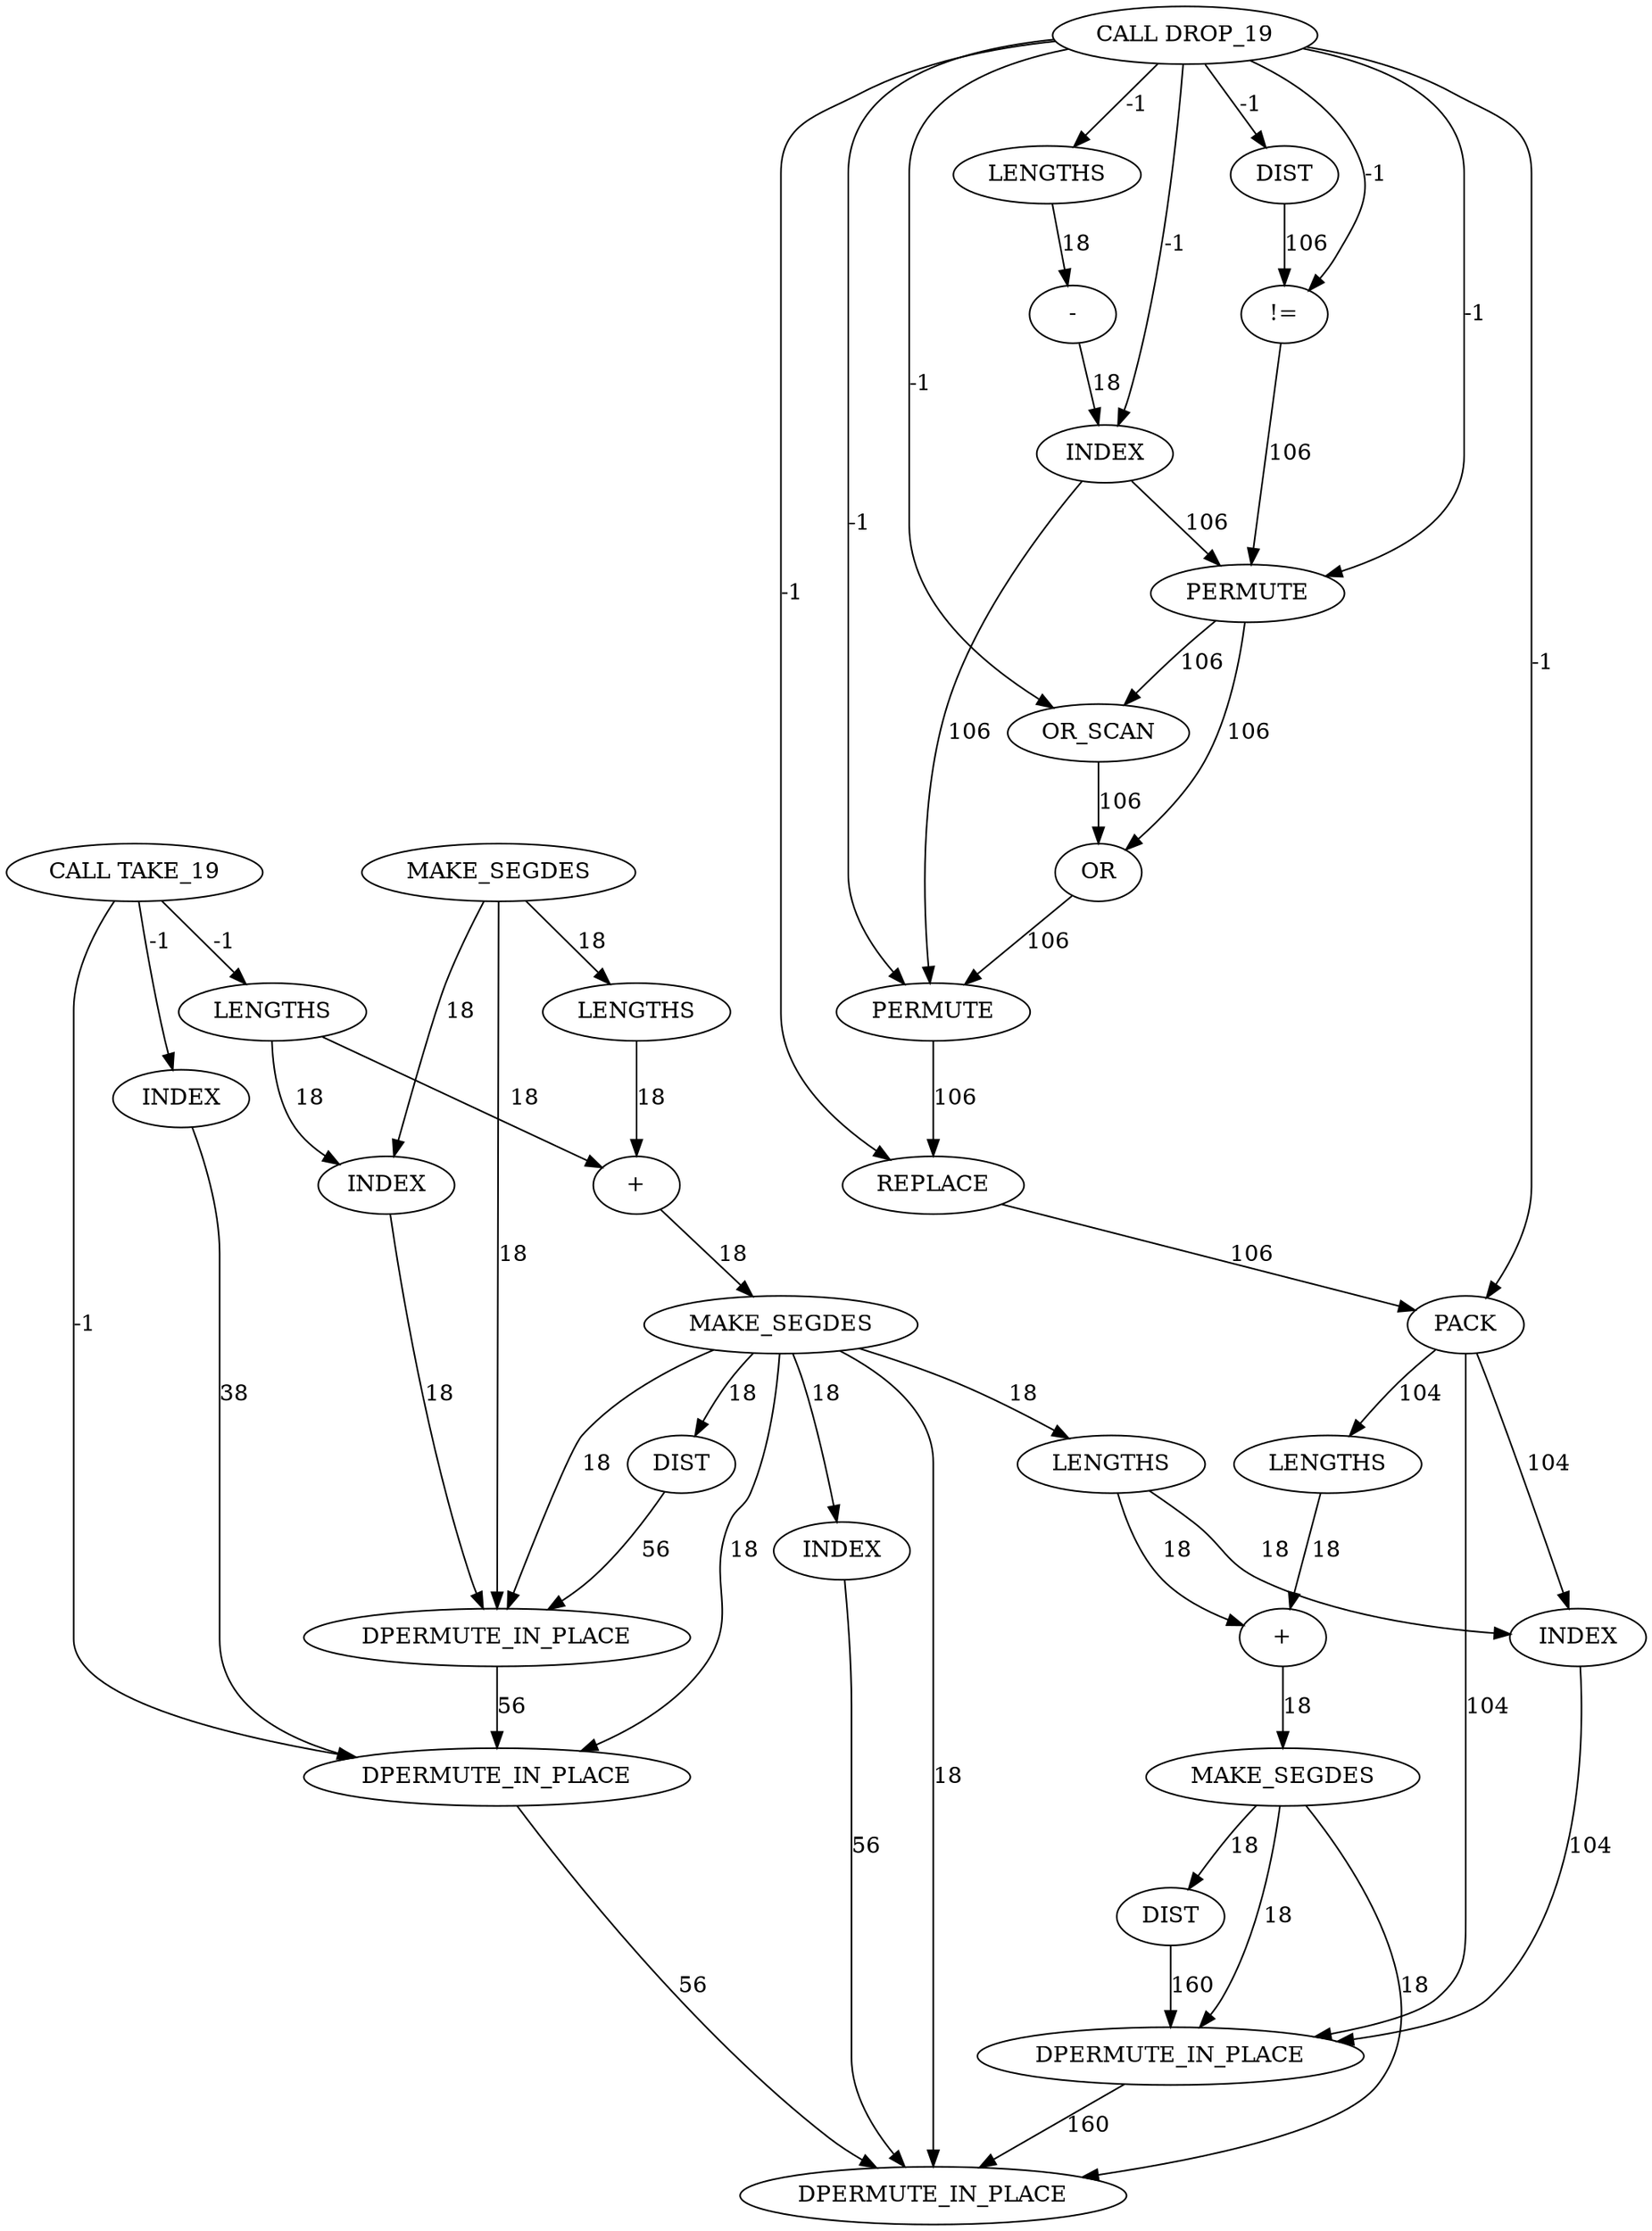 digraph {
	cg_A_INST_14841 [label="!=" cost=3225]
	cg_A_INST_14785 [label=INDEX cost=5632]
	cg_A_INST_14902 [label=PERMUTE cost=732]
	cg_A_INST_14867 [label=OR_SCAN cost=3695]
	cg_A_INST_16463 [label=DPERMUTE_IN_PLACE cost=947]
	cg_A_INST_14773 [label=INDEX cost=7222]
	cg_A_INST_14880 [label=OR cost=2709]
	cg_A_INST_14855 [label=INDEX cost=4902]
	cg_A_INST_16462 [label=DPERMUTE_IN_PLACE cost=818]
	cg_A_INST_14940 [label=INDEX cost=4729]
	cg_A_INST_14944 [label=LENGTHS cost=522]
	cg_A_INST_14863 [label=PERMUTE cost=1333]
	cg_A_INST_14796 [label="+" cost=773]
	cg_A_INST_2906 [label="CALL DROP_19" cost=0]
	cg_A_INST_16465 [label=DPERMUTE_IN_PLACE cost=774]
	cg_A_INST_14801 [label=MAKE_SEGDES cost=864]
	cg_A_INST_14952 [label=INDEX cost=4773]
	cg_A_INST_14928 [label=PACK cost=1031]
	cg_A_INST_14807 [label=DIST cost=562]
	cg_A_INST_16464 [label=DPERMUTE_IN_PLACE cost=4042]
	cg_A_INST_2901 [label=MAKE_SEGDES cost=647]
	cg_A_INST_14974 [label=DIST cost=648]
	cg_A_INST_14847 [label="-" cost=1332]
	cg_A_INST_14962 [label=LENGTHS cost=479]
	cg_A_INST_14838 [label=DIST cost=2968]
	cg_A_INST_14777 [label=LENGTHS cost=564]
	cg_A_INST_14911 [label=REPLACE cost=774]
	cg_A_INST_14845 [label=LENGTHS cost=645]
	cg_A_INST_14968 [label=MAKE_SEGDES cost=648]
	cg_A_INST_14795 [label=LENGTHS cost=522]
	cg_A_INST_14963 [label="+" cost=564]
	cg_A_INST_2899 [label="CALL TAKE_19" cost=0]
	cg_A_INST_14841 -> cg_A_INST_14863 [label=106 cost=106]
	cg_A_INST_14785 -> cg_A_INST_16462 [label=18 cost=18]
	cg_A_INST_14902 -> cg_A_INST_14911 [label=106 cost=106]
	cg_A_INST_14867 -> cg_A_INST_14880 [label=106 cost=106]
	cg_A_INST_16463 -> cg_A_INST_16465 [label=56 cost=56]
	cg_A_INST_14773 -> cg_A_INST_16463 [label=38 cost=38]
	cg_A_INST_14880 -> cg_A_INST_14902 [label=106 cost=106]
	cg_A_INST_14855 -> cg_A_INST_14863 [label=106 cost=106]
	cg_A_INST_14855 -> cg_A_INST_14902 [label=106 cost=106]
	cg_A_INST_16462 -> cg_A_INST_16463 [label=56 cost=56]
	cg_A_INST_14940 -> cg_A_INST_16465 [label=56 cost=56]
	cg_A_INST_14944 -> cg_A_INST_14952 [label=18 cost=18]
	cg_A_INST_14944 -> cg_A_INST_14963 [label=18 cost=18]
	cg_A_INST_14863 -> cg_A_INST_14867 [label=106 cost=106]
	cg_A_INST_14863 -> cg_A_INST_14880 [label=106 cost=106]
	cg_A_INST_14796 -> cg_A_INST_14801 [label=18 cost=18]
	cg_A_INST_2906 -> cg_A_INST_14838 [label=-1 cost=-1]
	cg_A_INST_2906 -> cg_A_INST_14841 [label=-1 cost=-1]
	cg_A_INST_2906 -> cg_A_INST_14845 [label=-1 cost=-1]
	cg_A_INST_2906 -> cg_A_INST_14855 [label=-1 cost=-1]
	cg_A_INST_2906 -> cg_A_INST_14863 [label=-1 cost=-1]
	cg_A_INST_2906 -> cg_A_INST_14867 [label=-1 cost=-1]
	cg_A_INST_2906 -> cg_A_INST_14902 [label=-1 cost=-1]
	cg_A_INST_2906 -> cg_A_INST_14911 [label=-1 cost=-1]
	cg_A_INST_2906 -> cg_A_INST_14928 [label=-1 cost=-1]
	cg_A_INST_14801 -> cg_A_INST_14807 [label=18 cost=18]
	cg_A_INST_14801 -> cg_A_INST_16462 [label=18 cost=18]
	cg_A_INST_14801 -> cg_A_INST_16463 [label=18 cost=18]
	cg_A_INST_14801 -> cg_A_INST_14940 [label=18 cost=18]
	cg_A_INST_14801 -> cg_A_INST_14944 [label=18 cost=18]
	cg_A_INST_14801 -> cg_A_INST_16465 [label=18 cost=18]
	cg_A_INST_14952 -> cg_A_INST_16464 [label=104 cost=104]
	cg_A_INST_14928 -> cg_A_INST_14952 [label=104 cost=104]
	cg_A_INST_14928 -> cg_A_INST_14962 [label=104 cost=104]
	cg_A_INST_14928 -> cg_A_INST_16464 [label=104 cost=104]
	cg_A_INST_14807 -> cg_A_INST_16462 [label=56 cost=56]
	cg_A_INST_16464 -> cg_A_INST_16465 [label=160 cost=160]
	cg_A_INST_2901 -> cg_A_INST_14785 [label=18 cost=18]
	cg_A_INST_2901 -> cg_A_INST_14795 [label=18 cost=18]
	cg_A_INST_2901 -> cg_A_INST_16462 [label=18 cost=18]
	cg_A_INST_14974 -> cg_A_INST_16464 [label=160 cost=160]
	cg_A_INST_14847 -> cg_A_INST_14855 [label=18 cost=18]
	cg_A_INST_14962 -> cg_A_INST_14963 [label=18 cost=18]
	cg_A_INST_14838 -> cg_A_INST_14841 [label=106 cost=106]
	cg_A_INST_14777 -> cg_A_INST_14785 [label=18 cost=18]
	cg_A_INST_14777 -> cg_A_INST_14796 [label=18 cost=18]
	cg_A_INST_14911 -> cg_A_INST_14928 [label=106 cost=106]
	cg_A_INST_14845 -> cg_A_INST_14847 [label=18 cost=18]
	cg_A_INST_14968 -> cg_A_INST_14974 [label=18 cost=18]
	cg_A_INST_14968 -> cg_A_INST_16464 [label=18 cost=18]
	cg_A_INST_14968 -> cg_A_INST_16465 [label=18 cost=18]
	cg_A_INST_14795 -> cg_A_INST_14796 [label=18 cost=18]
	cg_A_INST_14963 -> cg_A_INST_14968 [label=18 cost=18]
	cg_A_INST_2899 -> cg_A_INST_14773 [label=-1 cost=-1]
	cg_A_INST_2899 -> cg_A_INST_14777 [label=-1 cost=-1]
	cg_A_INST_2899 -> cg_A_INST_16463 [label=-1 cost=-1]
}
